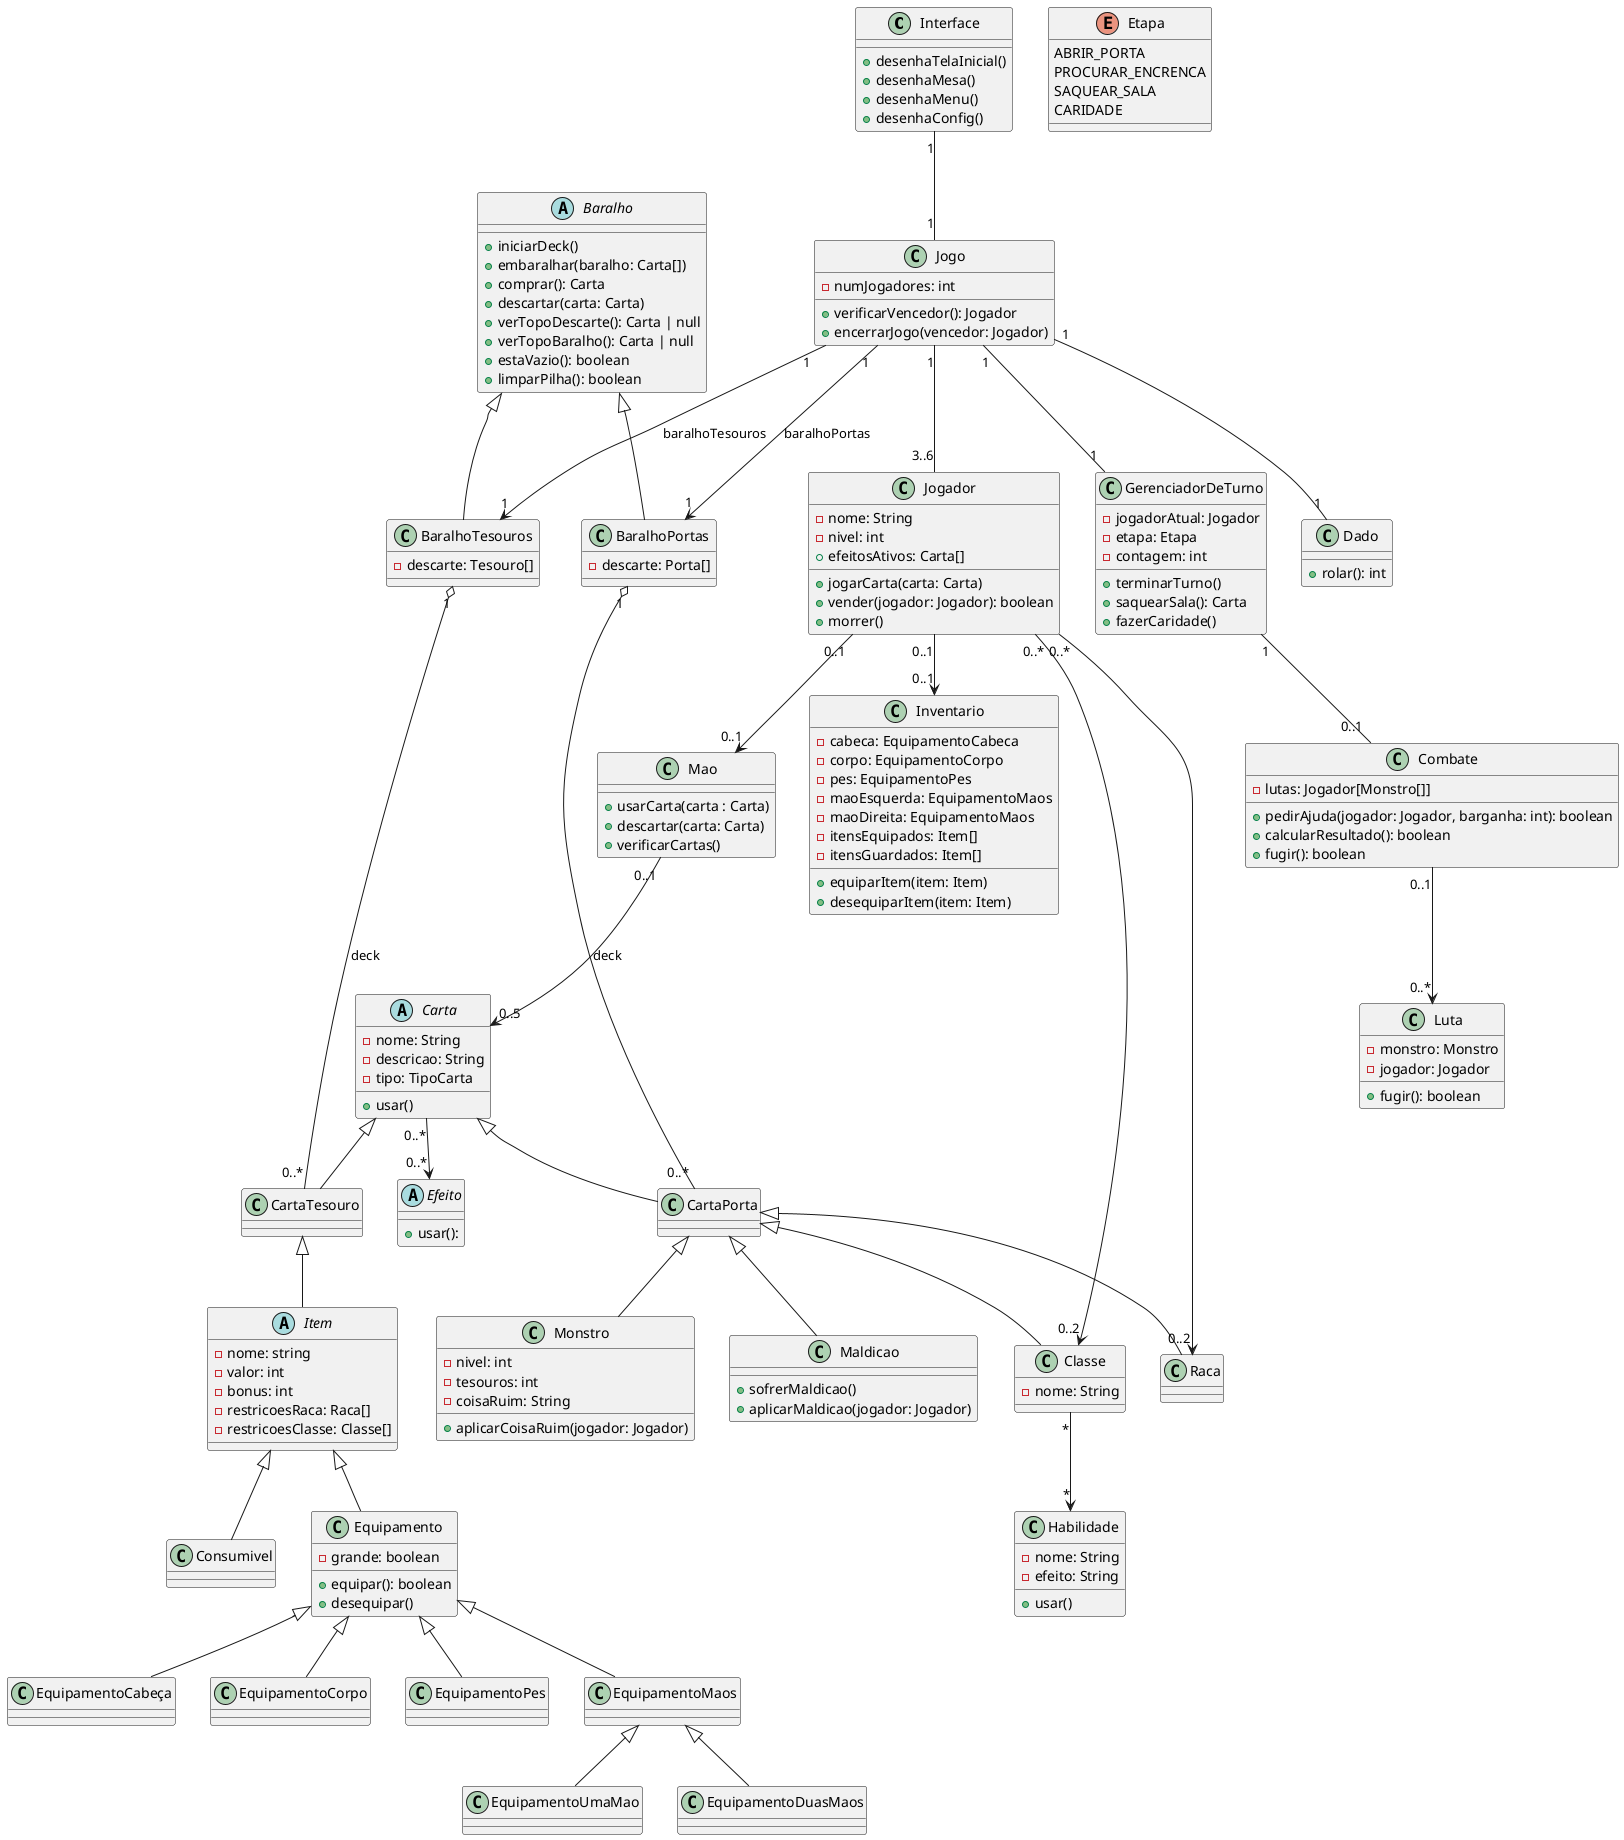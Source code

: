@startuml
class Interface {
  + desenhaTelaInicial()
  + desenhaMesa()
  + desenhaMenu()
  + desenhaConfig()
}

class Jogo {
  - numJogadores: int
  + verificarVencedor(): Jogador
  + encerrarJogo(vencedor: Jogador)
}

class Dado {
  + rolar(): int
}

class Jogador {
  - nome: String
  - nivel: int
  + efeitosAtivos: Carta[]
  + jogarCarta(carta: Carta)
  + vender(jogador: Jogador): boolean
  + morrer()
}

class GerenciadorDeTurno {
  - jogadorAtual: Jogador
  - etapa: Etapa
  - contagem: int
  + terminarTurno()
  + saquearSala(): Carta
  + fazerCaridade()
}

class Mao {
  + usarCarta(carta : Carta)
  + descartar(carta: Carta)
  + verificarCartas()
}

class Inventario {
  - cabeca: EquipamentoCabeca
  - corpo: EquipamentoCorpo
  - pes: EquipamentoPes
  - maoEsquerda: EquipamentoMaos
  - maoDireita: EquipamentoMaos
  - itensEquipados: Item[]
  - itensGuardados: Item[]
  + equiparItem(item: Item)
  + desequiparItem(item: Item)
}

class Luta {
  - monstro: Monstro
  - jogador: Jogador
  + fugir(): boolean
}

class Combate {
  - lutas: Jogador[Monstro[]]
  + pedirAjuda(jogador: Jogador, barganha: int): boolean
  + calcularResultado(): boolean
  + fugir(): boolean
}

abstract class Efeito {
 + usar():
}

enum Etapa {
  ABRIR_PORTA
  PROCURAR_ENCRENCA
  SAQUEAR_SALA
  CARIDADE
}

abstract class Carta {
  - nome: String
  - descricao: String
  - tipo: TipoCarta
  + usar()
}

class Monstro extends CartaPorta {
  - nivel: int
  - tesouros: int
  - coisaRuim: String
  + aplicarCoisaRuim(jogador: Jogador)
}

class Maldicao extends CartaPorta {
  + sofrerMaldicao()
  + aplicarMaldicao(jogador: Jogador)
}

abstract class Item extends CartaTesouro {
  - nome: string
  - valor: int
  - bonus: int
  - restricoesRaca: Raca[]
  - restricoesClasse: Classe[]
}

class Equipamento extends Item {
  - grande: boolean
  + equipar(): boolean
  + desequipar()
}

class EquipamentoCabeça extends Equipamento {

}

class EquipamentoCorpo extends Equipamento {

}

class EquipamentoPes extends Equipamento {

}

class EquipamentoMaos extends Equipamento {

}
class EquipamentoUmaMao extends EquipamentoMaos {

}

class EquipamentoDuasMaos extends EquipamentoMaos {

}


class Consumivel extends Item {

}

abstract class Baralho {
  + iniciarDeck()
  + embaralhar(baralho: Carta[])
  + comprar(): Carta
  + descartar(carta: Carta)
  + verTopoDescarte(): Carta | null
  + verTopoBaralho(): Carta | null
  + estaVazio(): boolean
  + limparPilha(): boolean
}

class BaralhoPortas extends Baralho {
  - descarte: Porta[]
}

class BaralhoTesouros extends Baralho {
  - descarte: Tesouro[]
}

class CartaPorta extends Carta {

}

class CartaTesouro extends Carta {

}

class Raca extends CartaPorta {

}

class Classe extends CartaPorta {
  - nome: String
}

class Habilidade {
  - nome: String
  - efeito: String
  + usar()
}

Interface "1" -- "1" Jogo
Jogo "1" -- "3..6" Jogador
Jogo "1" -- "1" Dado
Jogo "1" -- "1" GerenciadorDeTurno
Jogo "1" --> "1" BaralhoPortas : baralhoPortas
Jogo "1" --> "1" BaralhoTesouros : baralhoTesouros
Jogador "0..1" --> "0..1" Mao
Jogador "0..1" --> "0..1" Inventario
GerenciadorDeTurno "1" -- "0..1" Combate
Combate "0..1" --> "0..*" Luta
Mao "0..1" --> "0..5" Carta
Carta "0..*" --> "0..*" Efeito
Jogador "0..*" --> "0..2" Raca
Jogador "0..*" --> "0..2" Classe
Classe "*" --> "*" Habilidade
BaralhoPortas "1" o-- "0..*" CartaPorta : deck
BaralhoTesouros "1" o-- "0..*" CartaTesouro : deck
@enduml